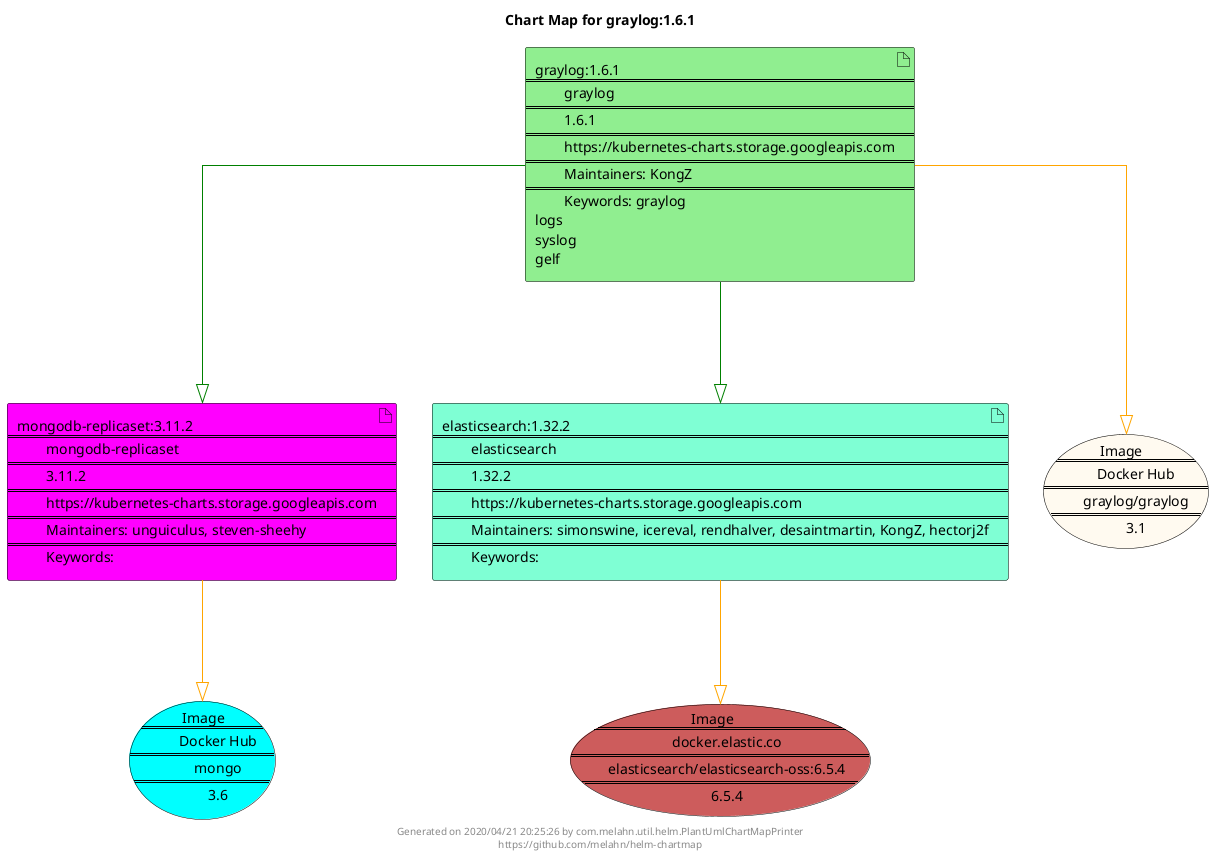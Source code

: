 @startuml
skinparam linetype ortho
skinparam backgroundColor white
skinparam usecaseBorderColor black
skinparam usecaseArrowColor LightSlateGray
skinparam artifactBorderColor black
skinparam artifactArrowColor LightSlateGray

title Chart Map for graylog:1.6.1

'There are 3 referenced Helm Charts
artifact "mongodb-replicaset:3.11.2\n====\n\tmongodb-replicaset\n====\n\t3.11.2\n====\n\thttps://kubernetes-charts.storage.googleapis.com\n====\n\tMaintainers: unguiculus, steven-sheehy\n====\n\tKeywords: " as mongodb_replicaset_3_11_2 #Fuchsia
artifact "elasticsearch:1.32.2\n====\n\telasticsearch\n====\n\t1.32.2\n====\n\thttps://kubernetes-charts.storage.googleapis.com\n====\n\tMaintainers: simonswine, icereval, rendhalver, desaintmartin, KongZ, hectorj2f\n====\n\tKeywords: " as elasticsearch_1_32_2 #Aquamarine
artifact "graylog:1.6.1\n====\n\tgraylog\n====\n\t1.6.1\n====\n\thttps://kubernetes-charts.storage.googleapis.com\n====\n\tMaintainers: KongZ\n====\n\tKeywords: graylog\nlogs\nsyslog\ngelf" as graylog_1_6_1 #LightGreen

'There are 3 referenced Docker Images
usecase "Image\n====\n\tdocker.elastic.co\n====\n\telasticsearch/elasticsearch-oss:6.5.4\n====\n\t6.5.4" as docker_elastic_co_elasticsearch_elasticsearch_oss_6_5_4 #IndianRed
usecase "Image\n====\n\tDocker Hub\n====\n\tgraylog/graylog\n====\n\t3.1" as graylog_graylog_3_1 #FloralWhite
usecase "Image\n====\n\tDocker Hub\n====\n\tmongo\n====\n\t3.6" as mongo_3_6 #Aqua

'Chart Dependencies
graylog_1_6_1--[#green]-|>mongodb_replicaset_3_11_2
graylog_1_6_1--[#green]-|>elasticsearch_1_32_2
mongodb_replicaset_3_11_2--[#orange]-|>mongo_3_6
elasticsearch_1_32_2--[#orange]-|>docker_elastic_co_elasticsearch_elasticsearch_oss_6_5_4
graylog_1_6_1--[#orange]-|>graylog_graylog_3_1

center footer Generated on 2020/04/21 20:25:26 by com.melahn.util.helm.PlantUmlChartMapPrinter\nhttps://github.com/melahn/helm-chartmap
@enduml
